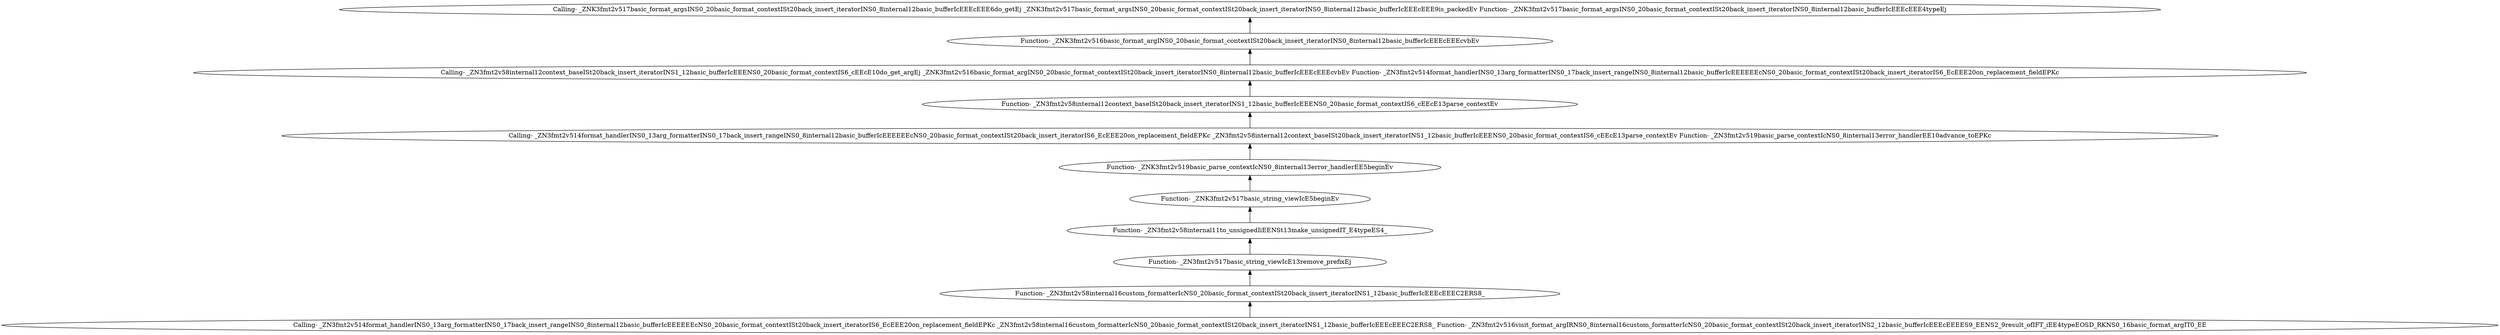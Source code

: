 digraph {
	"Calling- _ZN3fmt2v514format_handlerINS0_13arg_formatterINS0_17back_insert_rangeINS0_8internal12basic_bufferIcEEEEEEcNS0_20basic_format_contextISt20back_insert_iteratorIS6_EcEEE20on_replacement_fieldEPKc _ZN3fmt2v58internal16custom_formatterIcNS0_20basic_format_contextISt20back_insert_iteratorINS1_12basic_bufferIcEEEcEEEC2ERS8_ Function- _ZN3fmt2v516visit_format_argIRNS0_8internal16custom_formatterIcNS0_20basic_format_contextISt20back_insert_iteratorINS2_12basic_bufferIcEEEcEEEES9_EENS2_9result_ofIFT_iEE4typeEOSD_RKNS0_16basic_format_argIT0_EE"
	"Function- _ZN3fmt2v58internal16custom_formatterIcNS0_20basic_format_contextISt20back_insert_iteratorINS1_12basic_bufferIcEEEcEEEC2ERS8_"
	"Function- _ZN3fmt2v58internal16custom_formatterIcNS0_20basic_format_contextISt20back_insert_iteratorINS1_12basic_bufferIcEEEcEEEC2ERS8_" -> "Calling- _ZN3fmt2v514format_handlerINS0_13arg_formatterINS0_17back_insert_rangeINS0_8internal12basic_bufferIcEEEEEEcNS0_20basic_format_contextISt20back_insert_iteratorIS6_EcEEE20on_replacement_fieldEPKc _ZN3fmt2v58internal16custom_formatterIcNS0_20basic_format_contextISt20back_insert_iteratorINS1_12basic_bufferIcEEEcEEEC2ERS8_ Function- _ZN3fmt2v516visit_format_argIRNS0_8internal16custom_formatterIcNS0_20basic_format_contextISt20back_insert_iteratorINS2_12basic_bufferIcEEEcEEEES9_EENS2_9result_ofIFT_iEE4typeEOSD_RKNS0_16basic_format_argIT0_EE" [dir=back]
	"Function- _ZN3fmt2v517basic_string_viewIcE13remove_prefixEj"
	"Function- _ZN3fmt2v517basic_string_viewIcE13remove_prefixEj" -> "Function- _ZN3fmt2v58internal16custom_formatterIcNS0_20basic_format_contextISt20back_insert_iteratorINS1_12basic_bufferIcEEEcEEEC2ERS8_" [dir=back]
	"Function- _ZN3fmt2v58internal11to_unsignedIiEENSt13make_unsignedIT_E4typeES4_"
	"Function- _ZN3fmt2v58internal11to_unsignedIiEENSt13make_unsignedIT_E4typeES4_" -> "Function- _ZN3fmt2v517basic_string_viewIcE13remove_prefixEj" [dir=back]
	"Function- _ZNK3fmt2v517basic_string_viewIcE5beginEv"
	"Function- _ZNK3fmt2v517basic_string_viewIcE5beginEv" -> "Function- _ZN3fmt2v58internal11to_unsignedIiEENSt13make_unsignedIT_E4typeES4_" [dir=back]
	"Function- _ZNK3fmt2v519basic_parse_contextIcNS0_8internal13error_handlerEE5beginEv"
	"Function- _ZNK3fmt2v519basic_parse_contextIcNS0_8internal13error_handlerEE5beginEv" -> "Function- _ZNK3fmt2v517basic_string_viewIcE5beginEv" [dir=back]
	"Calling- _ZN3fmt2v514format_handlerINS0_13arg_formatterINS0_17back_insert_rangeINS0_8internal12basic_bufferIcEEEEEEcNS0_20basic_format_contextISt20back_insert_iteratorIS6_EcEEE20on_replacement_fieldEPKc _ZN3fmt2v58internal12context_baseISt20back_insert_iteratorINS1_12basic_bufferIcEEENS0_20basic_format_contextIS6_cEEcE13parse_contextEv Function- _ZN3fmt2v519basic_parse_contextIcNS0_8internal13error_handlerEE10advance_toEPKc"
	"Calling- _ZN3fmt2v514format_handlerINS0_13arg_formatterINS0_17back_insert_rangeINS0_8internal12basic_bufferIcEEEEEEcNS0_20basic_format_contextISt20back_insert_iteratorIS6_EcEEE20on_replacement_fieldEPKc _ZN3fmt2v58internal12context_baseISt20back_insert_iteratorINS1_12basic_bufferIcEEENS0_20basic_format_contextIS6_cEEcE13parse_contextEv Function- _ZN3fmt2v519basic_parse_contextIcNS0_8internal13error_handlerEE10advance_toEPKc" -> "Function- _ZNK3fmt2v519basic_parse_contextIcNS0_8internal13error_handlerEE5beginEv" [dir=back]
	"Function- _ZN3fmt2v58internal12context_baseISt20back_insert_iteratorINS1_12basic_bufferIcEEENS0_20basic_format_contextIS6_cEEcE13parse_contextEv"
	"Function- _ZN3fmt2v58internal12context_baseISt20back_insert_iteratorINS1_12basic_bufferIcEEENS0_20basic_format_contextIS6_cEEcE13parse_contextEv" -> "Calling- _ZN3fmt2v514format_handlerINS0_13arg_formatterINS0_17back_insert_rangeINS0_8internal12basic_bufferIcEEEEEEcNS0_20basic_format_contextISt20back_insert_iteratorIS6_EcEEE20on_replacement_fieldEPKc _ZN3fmt2v58internal12context_baseISt20back_insert_iteratorINS1_12basic_bufferIcEEENS0_20basic_format_contextIS6_cEEcE13parse_contextEv Function- _ZN3fmt2v519basic_parse_contextIcNS0_8internal13error_handlerEE10advance_toEPKc" [dir=back]
	"Calling- _ZN3fmt2v58internal12context_baseISt20back_insert_iteratorINS1_12basic_bufferIcEEENS0_20basic_format_contextIS6_cEEcE10do_get_argEj _ZNK3fmt2v516basic_format_argINS0_20basic_format_contextISt20back_insert_iteratorINS0_8internal12basic_bufferIcEEEcEEEcvbEv Function- _ZN3fmt2v514format_handlerINS0_13arg_formatterINS0_17back_insert_rangeINS0_8internal12basic_bufferIcEEEEEEcNS0_20basic_format_contextISt20back_insert_iteratorIS6_EcEEE20on_replacement_fieldEPKc"
	"Calling- _ZN3fmt2v58internal12context_baseISt20back_insert_iteratorINS1_12basic_bufferIcEEENS0_20basic_format_contextIS6_cEEcE10do_get_argEj _ZNK3fmt2v516basic_format_argINS0_20basic_format_contextISt20back_insert_iteratorINS0_8internal12basic_bufferIcEEEcEEEcvbEv Function- _ZN3fmt2v514format_handlerINS0_13arg_formatterINS0_17back_insert_rangeINS0_8internal12basic_bufferIcEEEEEEcNS0_20basic_format_contextISt20back_insert_iteratorIS6_EcEEE20on_replacement_fieldEPKc" -> "Function- _ZN3fmt2v58internal12context_baseISt20back_insert_iteratorINS1_12basic_bufferIcEEENS0_20basic_format_contextIS6_cEEcE13parse_contextEv" [dir=back]
	"Function- _ZNK3fmt2v516basic_format_argINS0_20basic_format_contextISt20back_insert_iteratorINS0_8internal12basic_bufferIcEEEcEEEcvbEv"
	"Function- _ZNK3fmt2v516basic_format_argINS0_20basic_format_contextISt20back_insert_iteratorINS0_8internal12basic_bufferIcEEEcEEEcvbEv" -> "Calling- _ZN3fmt2v58internal12context_baseISt20back_insert_iteratorINS1_12basic_bufferIcEEENS0_20basic_format_contextIS6_cEEcE10do_get_argEj _ZNK3fmt2v516basic_format_argINS0_20basic_format_contextISt20back_insert_iteratorINS0_8internal12basic_bufferIcEEEcEEEcvbEv Function- _ZN3fmt2v514format_handlerINS0_13arg_formatterINS0_17back_insert_rangeINS0_8internal12basic_bufferIcEEEEEEcNS0_20basic_format_contextISt20back_insert_iteratorIS6_EcEEE20on_replacement_fieldEPKc" [dir=back]
	"Calling- _ZNK3fmt2v517basic_format_argsINS0_20basic_format_contextISt20back_insert_iteratorINS0_8internal12basic_bufferIcEEEcEEE6do_getEj _ZNK3fmt2v517basic_format_argsINS0_20basic_format_contextISt20back_insert_iteratorINS0_8internal12basic_bufferIcEEEcEEE9is_packedEv Function- _ZNK3fmt2v517basic_format_argsINS0_20basic_format_contextISt20back_insert_iteratorINS0_8internal12basic_bufferIcEEEcEEE4typeEj"
	"Calling- _ZNK3fmt2v517basic_format_argsINS0_20basic_format_contextISt20back_insert_iteratorINS0_8internal12basic_bufferIcEEEcEEE6do_getEj _ZNK3fmt2v517basic_format_argsINS0_20basic_format_contextISt20back_insert_iteratorINS0_8internal12basic_bufferIcEEEcEEE9is_packedEv Function- _ZNK3fmt2v517basic_format_argsINS0_20basic_format_contextISt20back_insert_iteratorINS0_8internal12basic_bufferIcEEEcEEE4typeEj" -> "Function- _ZNK3fmt2v516basic_format_argINS0_20basic_format_contextISt20back_insert_iteratorINS0_8internal12basic_bufferIcEEEcEEEcvbEv" [dir=back]
}
